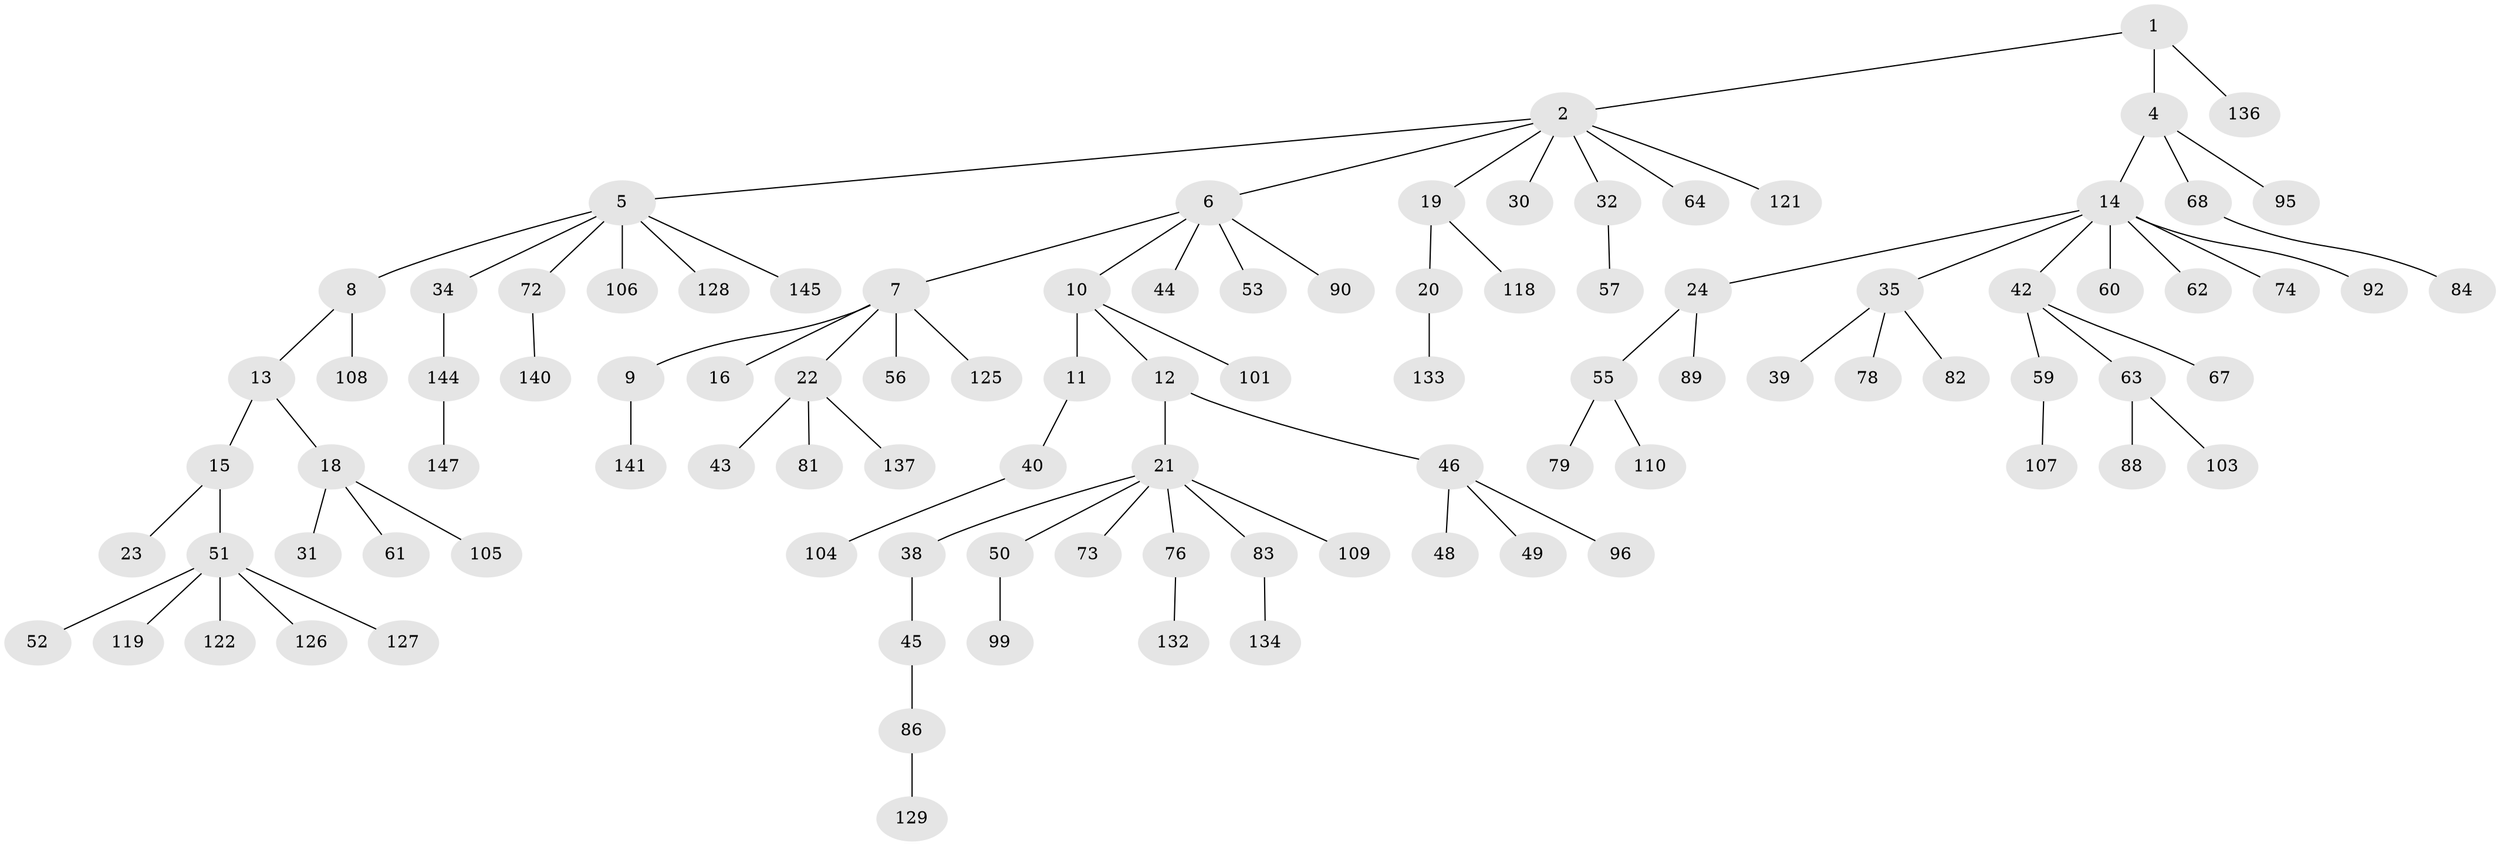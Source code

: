 // original degree distribution, {3: 0.10738255033557047, 5: 0.03355704697986577, 4: 0.0738255033557047, 6: 0.013422818791946308, 7: 0.013422818791946308, 2: 0.2684563758389262, 1: 0.4899328859060403}
// Generated by graph-tools (version 1.1) at 2025/42/03/06/25 10:42:03]
// undirected, 98 vertices, 97 edges
graph export_dot {
graph [start="1"]
  node [color=gray90,style=filled];
  1 [super="+27"];
  2 [super="+3"];
  4 [super="+41"];
  5 [super="+17"];
  6 [super="+29"];
  7 [super="+94"];
  8 [super="+123"];
  9 [super="+66"];
  10 [super="+71"];
  11 [super="+91"];
  12 [super="+130"];
  13;
  14 [super="+25"];
  15 [super="+37"];
  16 [super="+26"];
  18 [super="+28"];
  19 [super="+33"];
  20 [super="+124"];
  21 [super="+36"];
  22 [super="+54"];
  23 [super="+142"];
  24 [super="+93"];
  30;
  31;
  32 [super="+70"];
  34 [super="+69"];
  35 [super="+65"];
  38;
  39 [super="+58"];
  40 [super="+47"];
  42;
  43 [super="+75"];
  44;
  45;
  46 [super="+116"];
  48 [super="+120"];
  49 [super="+148"];
  50;
  51 [super="+98"];
  52;
  53;
  55 [super="+97"];
  56;
  57 [super="+87"];
  59 [super="+135"];
  60;
  61;
  62;
  63 [super="+100"];
  64;
  67 [super="+80"];
  68 [super="+77"];
  72;
  73 [super="+85"];
  74 [super="+117"];
  76 [super="+111"];
  78 [super="+112"];
  79 [super="+102"];
  81;
  82;
  83;
  84 [super="+131"];
  86;
  88;
  89;
  90 [super="+115"];
  92;
  95;
  96 [super="+113"];
  99;
  101;
  103;
  104 [super="+149"];
  105;
  106 [super="+114"];
  107;
  108;
  109;
  110;
  118;
  119 [super="+146"];
  121;
  122;
  125;
  126;
  127;
  128;
  129;
  132 [super="+138"];
  133;
  134;
  136;
  137 [super="+139"];
  140 [super="+143"];
  141;
  144;
  145;
  147;
  1 -- 2;
  1 -- 4;
  1 -- 136;
  2 -- 30;
  2 -- 32;
  2 -- 64;
  2 -- 19;
  2 -- 5;
  2 -- 6;
  2 -- 121;
  4 -- 14;
  4 -- 95;
  4 -- 68;
  5 -- 8;
  5 -- 72;
  5 -- 145;
  5 -- 128;
  5 -- 34;
  5 -- 106;
  6 -- 7;
  6 -- 10;
  6 -- 44;
  6 -- 90;
  6 -- 53;
  7 -- 9;
  7 -- 16;
  7 -- 22;
  7 -- 56;
  7 -- 125;
  8 -- 13;
  8 -- 108;
  9 -- 141;
  10 -- 11;
  10 -- 12;
  10 -- 101;
  11 -- 40;
  12 -- 21;
  12 -- 46;
  13 -- 15;
  13 -- 18;
  14 -- 24;
  14 -- 35;
  14 -- 42;
  14 -- 60;
  14 -- 62;
  14 -- 74;
  14 -- 92;
  15 -- 23;
  15 -- 51;
  18 -- 105;
  18 -- 61;
  18 -- 31;
  19 -- 20;
  19 -- 118;
  20 -- 133;
  21 -- 50;
  21 -- 73;
  21 -- 83;
  21 -- 109;
  21 -- 76;
  21 -- 38;
  22 -- 43;
  22 -- 81;
  22 -- 137;
  24 -- 55;
  24 -- 89;
  32 -- 57;
  34 -- 144;
  35 -- 39;
  35 -- 82;
  35 -- 78;
  38 -- 45;
  40 -- 104;
  42 -- 59;
  42 -- 63;
  42 -- 67;
  45 -- 86;
  46 -- 48;
  46 -- 49;
  46 -- 96;
  50 -- 99;
  51 -- 52;
  51 -- 119;
  51 -- 122;
  51 -- 126;
  51 -- 127;
  55 -- 79;
  55 -- 110;
  59 -- 107;
  63 -- 88;
  63 -- 103;
  68 -- 84;
  72 -- 140;
  76 -- 132;
  83 -- 134;
  86 -- 129;
  144 -- 147;
}
